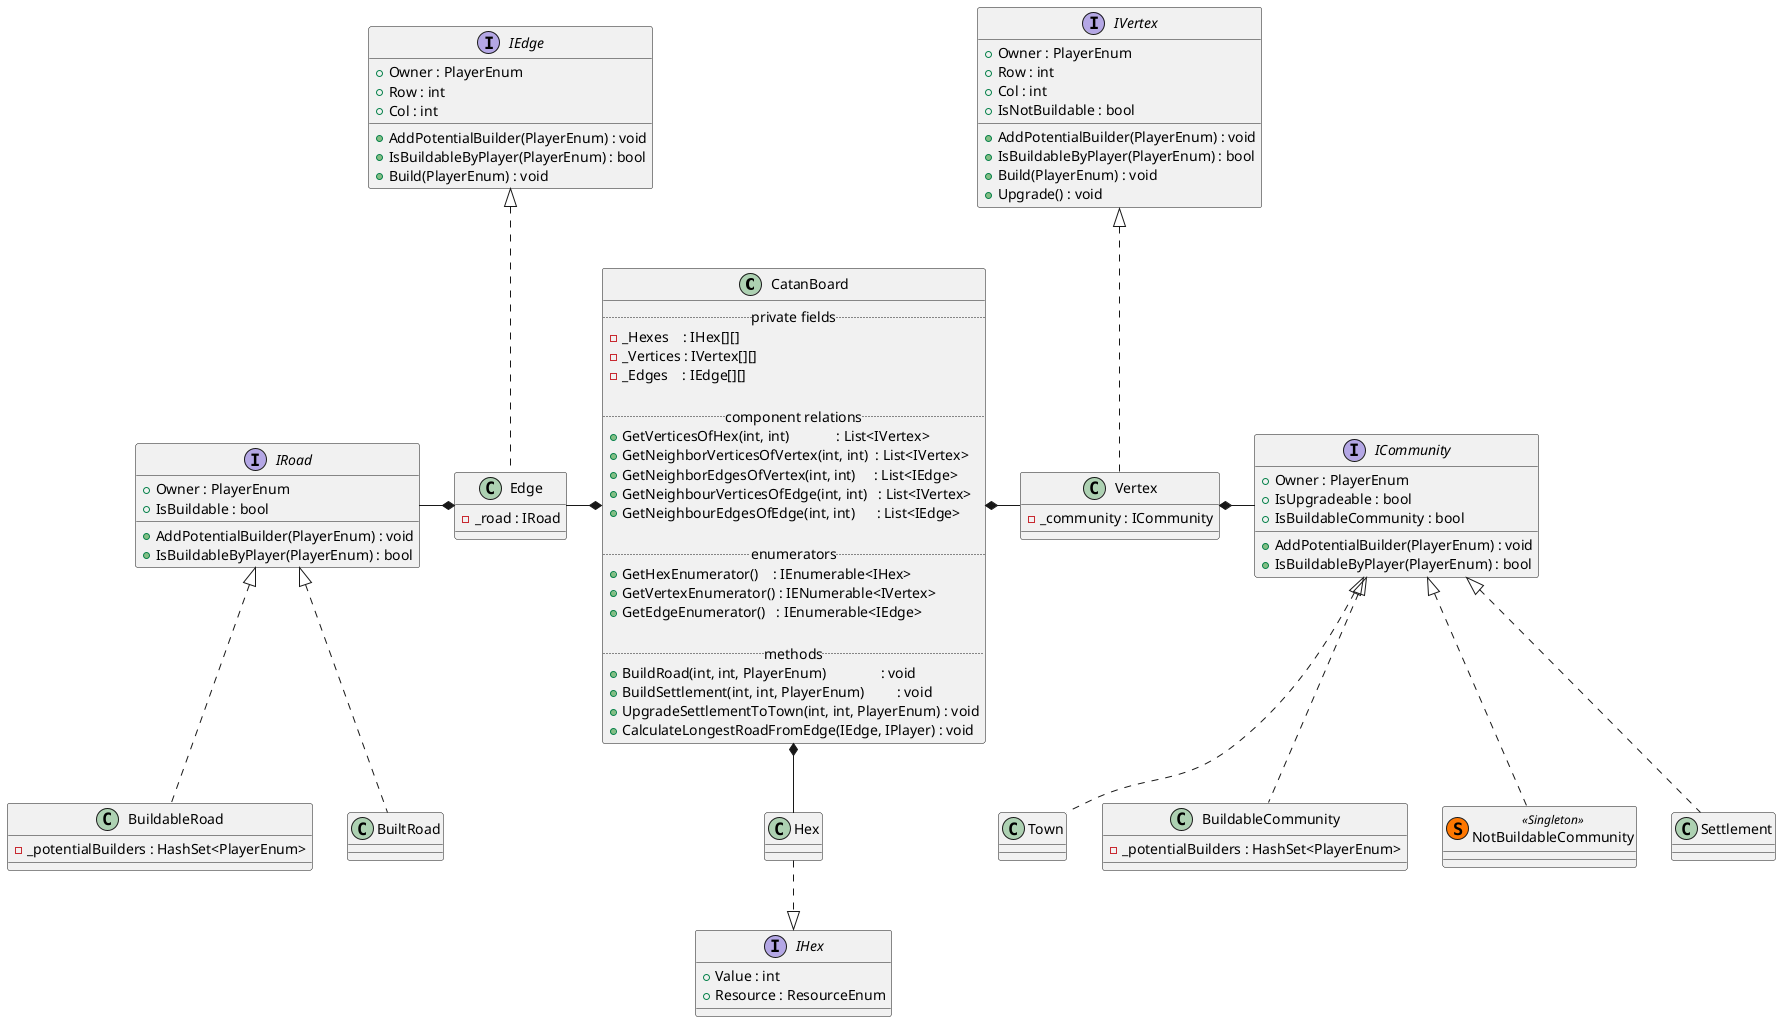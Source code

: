 @startuml
class CatanBoard {
    ..private fields..
	-_Hexes    : IHex[][]
    -_Vertices : IVertex[][]
    -_Edges    : IEdge[][]
    
	..component relations..
    +GetVerticesOfHex(int, int)             : List<IVertex>
    +GetNeighborVerticesOfVertex(int, int)  : List<IVertex>
    +GetNeighborEdgesOfVertex(int, int)     : List<IEdge>
    +GetNeighbourVerticesOfEdge(int, int)   : List<IVertex>
    +GetNeighbourEdgesOfEdge(int, int)      : List<IEdge>
    
	..enumerators..
    +GetHexEnumerator()    : IEnumerable<IHex>
    +GetVertexEnumerator() : IENumerable<IVertex>
    +GetEdgeEnumerator()   : IEnumerable<IEdge>

    ..methods..
    +BuildRoad(int, int, PlayerEnum)               : void
    +BuildSettlement(int, int, PlayerEnum)         : void
    +UpgradeSettlementToTown(int, int, PlayerEnum) : void
    +CalculateLongestRoadFromEdge(IEdge, IPlayer) : void
}

interface IVertex
{
    +Owner : PlayerEnum
    +Row : int
    +Col : int
    +AddPotentialBuilder(PlayerEnum) : void
    +IsBuildableByPlayer(PlayerEnum) : bool
    +IsNotBuildable : bool
    +Build(PlayerEnum) : void
    +Upgrade() : void
}

class Vertex implements IVertex{
    -_community : ICommunity
}

interface ICommunity{
    +Owner : PlayerEnum
    +AddPotentialBuilder(PlayerEnum) : void
    +IsBuildableByPlayer(PlayerEnum) : bool
    +IsUpgradeable : bool
    +IsBuildableCommunity : bool
}

Vertex *-right- ICommunity

class BuildableCommunity implements ICommunity
{
    -_potentialBuilders : HashSet<PlayerEnum>
}
class NotBuildableCommunity << (S,#FF7700) Singleton >> implements ICommunity
class Settlement implements ICommunity
class Town implements ICommunity

interface IEdge 
{
    +Owner : PlayerEnum
    +Row : int
    +Col : int
    +AddPotentialBuilder(PlayerEnum) : void
    +IsBuildableByPlayer(PlayerEnum) : bool
    +Build(PlayerEnum) : void
}

class Edge implements IEdge
{
    -_road : IRoad
}

interface IRoad
{
    +Owner : PlayerEnum
    +IsBuildable : bool
    +AddPotentialBuilder(PlayerEnum) : void
    +IsBuildableByPlayer(PlayerEnum) : bool
}
Edge *-left- IRoad

class BuildableRoad implements IRoad
{
    -_potentialBuilders : HashSet<PlayerEnum>
}

class BuiltRoad implements IRoad

interface IHex
{
    +Value : int
    +Resource : ResourceEnum
}

class Hex
{
    
}

Hex .down.|> IHex
CatanBoard *-right- Vertex
CatanBoard *-left- Edge
CatanBoard *-- Hex

@enduml